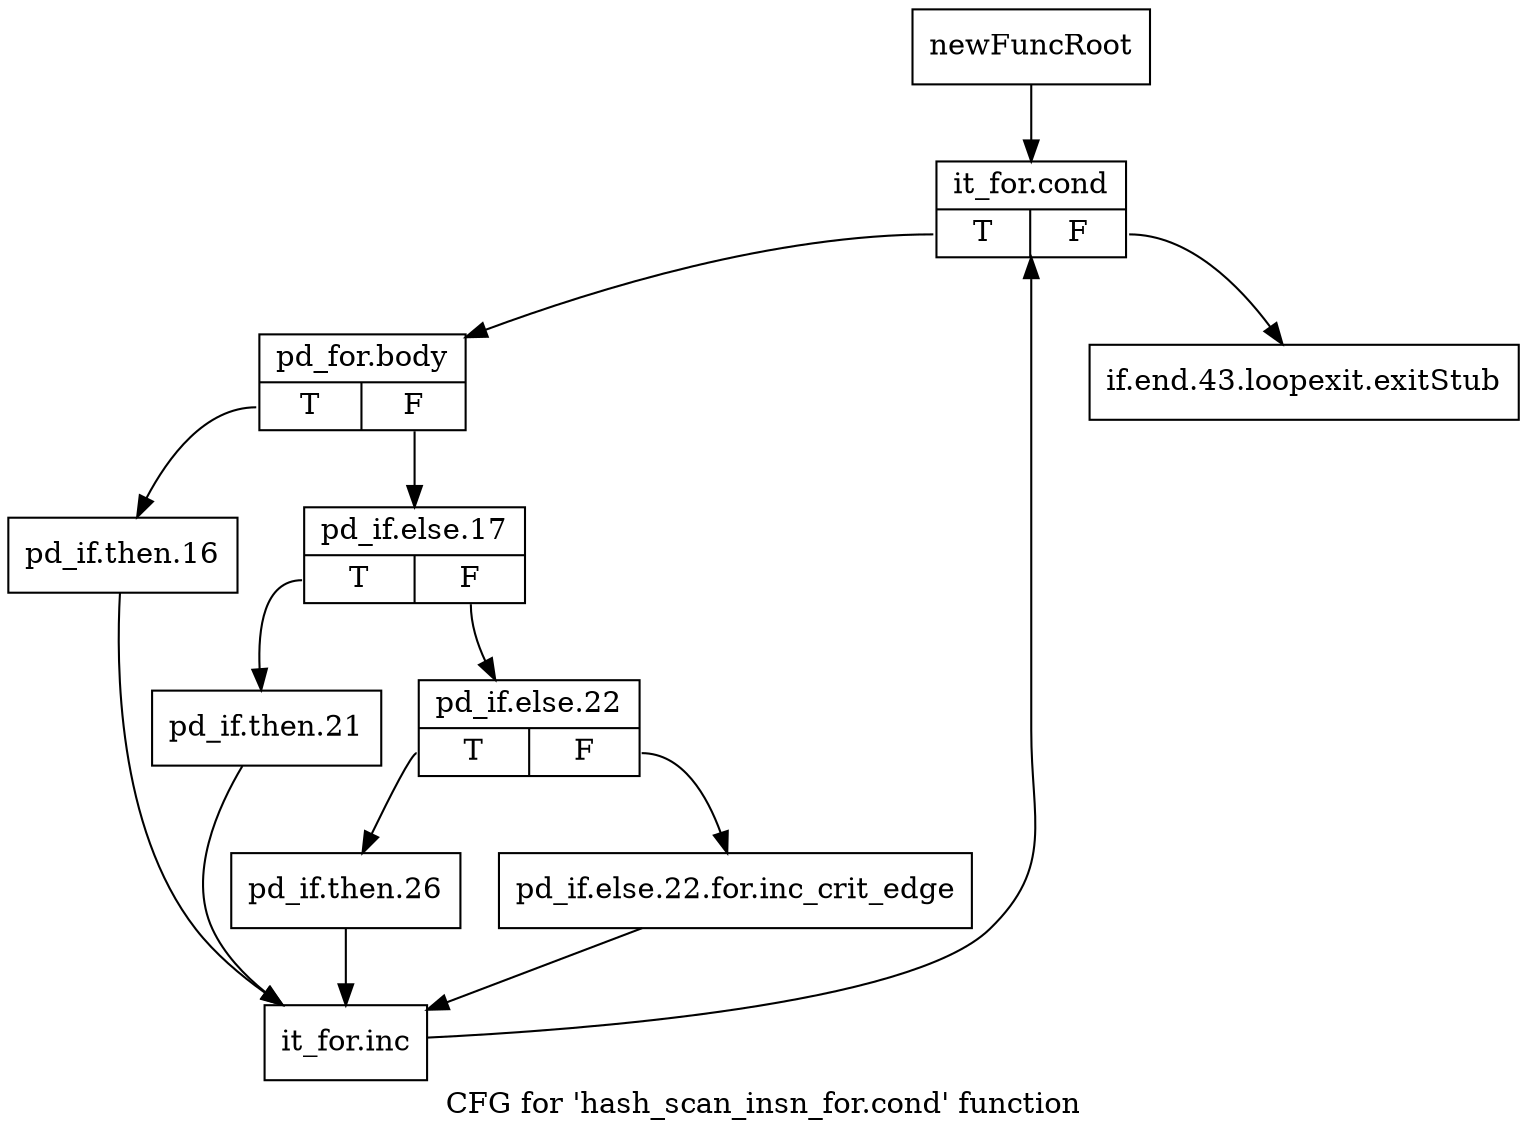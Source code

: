 digraph "CFG for 'hash_scan_insn_for.cond' function" {
	label="CFG for 'hash_scan_insn_for.cond' function";

	Node0xb157fb0 [shape=record,label="{newFuncRoot}"];
	Node0xb157fb0 -> Node0xb158050;
	Node0xb158000 [shape=record,label="{if.end.43.loopexit.exitStub}"];
	Node0xb158050 [shape=record,label="{it_for.cond|{<s0>T|<s1>F}}"];
	Node0xb158050:s0 -> Node0xb1580a0;
	Node0xb158050:s1 -> Node0xb158000;
	Node0xb1580a0 [shape=record,label="{pd_for.body|{<s0>T|<s1>F}}"];
	Node0xb1580a0:s0 -> Node0xb158280;
	Node0xb1580a0:s1 -> Node0xb1580f0;
	Node0xb1580f0 [shape=record,label="{pd_if.else.17|{<s0>T|<s1>F}}"];
	Node0xb1580f0:s0 -> Node0xb158230;
	Node0xb1580f0:s1 -> Node0xb158140;
	Node0xb158140 [shape=record,label="{pd_if.else.22|{<s0>T|<s1>F}}"];
	Node0xb158140:s0 -> Node0xb1581e0;
	Node0xb158140:s1 -> Node0xb158190;
	Node0xb158190 [shape=record,label="{pd_if.else.22.for.inc_crit_edge}"];
	Node0xb158190 -> Node0xb1582d0;
	Node0xb1581e0 [shape=record,label="{pd_if.then.26}"];
	Node0xb1581e0 -> Node0xb1582d0;
	Node0xb158230 [shape=record,label="{pd_if.then.21}"];
	Node0xb158230 -> Node0xb1582d0;
	Node0xb158280 [shape=record,label="{pd_if.then.16}"];
	Node0xb158280 -> Node0xb1582d0;
	Node0xb1582d0 [shape=record,label="{it_for.inc}"];
	Node0xb1582d0 -> Node0xb158050;
}
